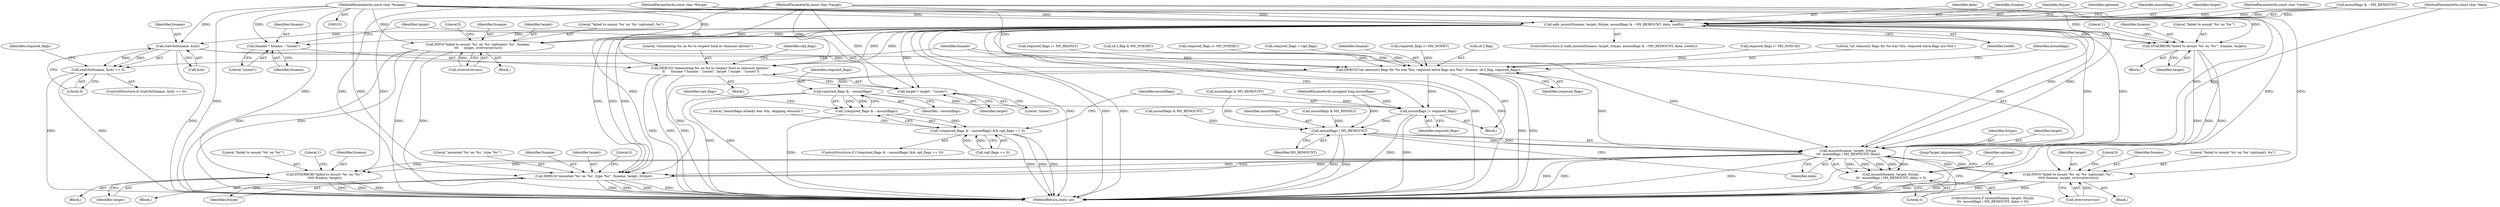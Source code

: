 digraph "0_lxc_592fd47a6245508b79fe6ac819fe6d3b2c1289be_5@pointer" {
"1000102" [label="(MethodParameterIn,const char *fsname)"];
"1000112" [label="(Call,safe_mount(fsname, target, fstype, mountflags & ~MS_REMOUNT, data, rootfs))"];
"1000125" [label="(Call,INFO(\"failed to mount '%s' on '%s' (optional): %s\", fsname,\n \t\t\t     target, strerror(errno)))"];
"1000135" [label="(Call,SYSERROR(\"failed to mount '%s' on '%s'\", fsname, target))"];
"1000151" [label="(Call,DEBUG(\"remounting %s on %s to respect bind or remount options\",\n\t\t      fsname ? fsname : \"(none)\", target ? target : \"(none)\"))"];
"1000153" [label="(Call,fsname ? fsname : \"(none)\")"];
"1000157" [label="(Call,target ? target : \"(none)\")"];
"1000174" [label="(Call,statvfs(fsname, &sb))"];
"1000173" [label="(Call,statvfs(fsname, &sb) == 0)"];
"1000220" [label="(Call,DEBUG(\"(at remount) flags for %s was %lu, required extra flags are %lu\", fsname, sb.f_flag, required_flags))"];
"1000236" [label="(Call,required_flags & ~mountflags)"];
"1000235" [label="(Call,!(required_flags & ~mountflags))"];
"1000234" [label="(Call,!(required_flags & ~mountflags) && rqd_flags == 0)"];
"1000247" [label="(Call,mountflags |= required_flags)"];
"1000256" [label="(Call,mountflags | MS_REMOUNT)"];
"1000252" [label="(Call,mount(fsname, target, fstype,\n\t\t\t  mountflags | MS_REMOUNT, data))"];
"1000251" [label="(Call,mount(fsname, target, fstype,\n\t\t\t  mountflags | MS_REMOUNT, data) < 0)"];
"1000265" [label="(Call,INFO(\"failed to mount '%s' on '%s' (optional): %s\",\n \t\t\t\t\t fsname, target, strerror(errno)))"];
"1000275" [label="(Call,SYSERROR(\"failed to mount '%s' on '%s'\",\n\t\t\t\t\t fsname, target))"];
"1000283" [label="(Call,DEBUG(\"mounted '%s' on '%s', type '%s'\", fsname, target, fstype))"];
"1000281" [label="(Literal,1)"];
"1000175" [label="(Identifier,fsname)"];
"1000244" [label="(Literal,\"mountflags already was %lu, skipping remount\")"];
"1000249" [label="(Identifier,required_flags)"];
"1000272" [label="(Literal,0)"];
"1000282" [label="(JumpTarget,skipremount:)"];
"1000105" [label="(MethodParameterIn,unsigned long mountflags)"];
"1000153" [label="(Call,fsname ? fsname : \"(none)\")"];
"1000103" [label="(MethodParameterIn,const char *target)"];
"1000235" [label="(Call,!(required_flags & ~mountflags))"];
"1000123" [label="(Identifier,optional)"];
"1000155" [label="(Identifier,fsname)"];
"1000251" [label="(Call,mount(fsname, target, fstype,\n\t\t\t  mountflags | MS_REMOUNT, data) < 0)"];
"1000267" [label="(Identifier,fsname)"];
"1000266" [label="(Literal,\"failed to mount '%s' on '%s' (optional): %s\")"];
"1000258" [label="(Identifier,MS_REMOUNT)"];
"1000150" [label="(Block,)"];
"1000257" [label="(Identifier,mountflags)"];
"1000239" [label="(Call,rqd_flags == 0)"];
"1000111" [label="(ControlStructure,if (safe_mount(fsname, target, fstype, mountflags & ~MS_REMOUNT, data, rootfs)))"];
"1000106" [label="(MethodParameterIn,const char *data)"];
"1000112" [label="(Call,safe_mount(fsname, target, fstype, mountflags & ~MS_REMOUNT, data, rootfs))"];
"1000145" [label="(Identifier,mountflags)"];
"1000276" [label="(Literal,\"failed to mount '%s' on '%s'\")"];
"1000104" [label="(MethodParameterIn,const char *fstype)"];
"1000212" [label="(Call,sb.f_flag & MS_NOEXEC)"];
"1000236" [label="(Call,required_flags & ~mountflags)"];
"1000217" [label="(Call,required_flags |= MS_NOEXEC)"];
"1000114" [label="(Identifier,target)"];
"1000277" [label="(Identifier,fsname)"];
"1000166" [label="(Call,mountflags & MS_RDONLY)"];
"1000181" [label="(Call,required_flags = rqd_flags)"];
"1000182" [label="(Identifier,required_flags)"];
"1000226" [label="(Identifier,required_flags)"];
"1000259" [label="(Identifier,data)"];
"1000141" [label="(Literal,1)"];
"1000156" [label="(Literal,\"(none)\")"];
"1000108" [label="(MethodParameterIn,const char *rootfs)"];
"1000163" [label="(Identifier,rqd_flags)"];
"1000265" [label="(Call,INFO(\"failed to mount '%s' on '%s' (optional): %s\",\n \t\t\t\t\t fsname, target, strerror(errno)))"];
"1000135" [label="(Call,SYSERROR(\"failed to mount '%s' on '%s'\", fsname, target))"];
"1000129" [label="(Call,strerror(errno))"];
"1000176" [label="(Call,&sb)"];
"1000284" [label="(Literal,\"mounted '%s' on '%s', type '%s'\")"];
"1000233" [label="(ControlStructure,if (!(required_flags & ~mountflags) && rqd_flags == 0))"];
"1000275" [label="(Call,SYSERROR(\"failed to mount '%s' on '%s'\",\n\t\t\t\t\t fsname, target))"];
"1000240" [label="(Identifier,rqd_flags)"];
"1000222" [label="(Identifier,fsname)"];
"1000260" [label="(Literal,0)"];
"1000229" [label="(Call,mountflags & MS_REMOUNT)"];
"1000252" [label="(Call,mount(fsname, target, fstype,\n\t\t\t  mountflags | MS_REMOUNT, data))"];
"1000274" [label="(Block,)"];
"1000134" [label="(Block,)"];
"1000220" [label="(Call,DEBUG(\"(at remount) flags for %s was %lu, required extra flags are %lu\", fsname, sb.f_flag, required_flags))"];
"1000128" [label="(Identifier,target)"];
"1000152" [label="(Literal,\"remounting %s on %s to respect bind or remount options\")"];
"1000126" [label="(Literal,\"failed to mount '%s' on '%s' (optional): %s\")"];
"1000238" [label="(Identifier,~mountflags)"];
"1000199" [label="(Call,required_flags |= MS_NODEV)"];
"1000263" [label="(Identifier,optional)"];
"1000132" [label="(Literal,0)"];
"1000158" [label="(Identifier,target)"];
"1000116" [label="(Call,mountflags & ~MS_REMOUNT)"];
"1000137" [label="(Identifier,fsname)"];
"1000285" [label="(Identifier,fsname)"];
"1000234" [label="(Call,!(required_flags & ~mountflags) && rqd_flags == 0)"];
"1000269" [label="(Call,strerror(errno))"];
"1000255" [label="(Identifier,fstype)"];
"1000256" [label="(Call,mountflags | MS_REMOUNT)"];
"1000250" [label="(ControlStructure,if (mount(fsname, target, fstype,\n\t\t\t  mountflags | MS_REMOUNT, data) < 0))"];
"1000154" [label="(Identifier,fsname)"];
"1000283" [label="(Call,DEBUG(\"mounted '%s' on '%s', type '%s'\", fsname, target, fstype))"];
"1000119" [label="(Identifier,data)"];
"1000138" [label="(Identifier,target)"];
"1000237" [label="(Identifier,required_flags)"];
"1000268" [label="(Identifier,target)"];
"1000173" [label="(Call,statvfs(fsname, &sb) == 0)"];
"1000253" [label="(Identifier,fsname)"];
"1000223" [label="(Call,sb.f_flag)"];
"1000151" [label="(Call,DEBUG(\"remounting %s on %s to respect bind or remount options\",\n\t\t      fsname ? fsname : \"(none)\", target ? target : \"(none)\"))"];
"1000113" [label="(Identifier,fsname)"];
"1000254" [label="(Identifier,target)"];
"1000287" [label="(Identifier,fstype)"];
"1000102" [label="(MethodParameterIn,const char *fsname)"];
"1000248" [label="(Identifier,mountflags)"];
"1000127" [label="(Identifier,fsname)"];
"1000286" [label="(Identifier,target)"];
"1000289" [label="(Literal,0)"];
"1000109" [label="(Block,)"];
"1000190" [label="(Call,required_flags |= MS_NOSUID)"];
"1000124" [label="(Block,)"];
"1000144" [label="(Call,mountflags & MS_REMOUNT)"];
"1000157" [label="(Call,target ? target : \"(none)\")"];
"1000115" [label="(Identifier,fstype)"];
"1000136" [label="(Literal,\"failed to mount '%s' on '%s'\")"];
"1000160" [label="(Literal,\"(none)\")"];
"1000174" [label="(Call,statvfs(fsname, &sb))"];
"1000290" [label="(MethodReturn,static int)"];
"1000221" [label="(Literal,\"(at remount) flags for %s was %lu, required extra flags are %lu\")"];
"1000230" [label="(Identifier,mountflags)"];
"1000178" [label="(Literal,0)"];
"1000125" [label="(Call,INFO(\"failed to mount '%s' on '%s' (optional): %s\", fsname,\n \t\t\t     target, strerror(errno)))"];
"1000120" [label="(Identifier,rootfs)"];
"1000247" [label="(Call,mountflags |= required_flags)"];
"1000264" [label="(Block,)"];
"1000278" [label="(Identifier,target)"];
"1000159" [label="(Identifier,target)"];
"1000208" [label="(Call,required_flags |= MS_RDONLY)"];
"1000179" [label="(Block,)"];
"1000172" [label="(ControlStructure,if (statvfs(fsname, &sb) == 0))"];
"1000102" -> "1000101"  [label="AST: "];
"1000102" -> "1000290"  [label="DDG: "];
"1000102" -> "1000112"  [label="DDG: "];
"1000102" -> "1000125"  [label="DDG: "];
"1000102" -> "1000135"  [label="DDG: "];
"1000102" -> "1000151"  [label="DDG: "];
"1000102" -> "1000153"  [label="DDG: "];
"1000102" -> "1000174"  [label="DDG: "];
"1000102" -> "1000220"  [label="DDG: "];
"1000102" -> "1000252"  [label="DDG: "];
"1000102" -> "1000265"  [label="DDG: "];
"1000102" -> "1000275"  [label="DDG: "];
"1000102" -> "1000283"  [label="DDG: "];
"1000112" -> "1000111"  [label="AST: "];
"1000112" -> "1000120"  [label="CFG: "];
"1000113" -> "1000112"  [label="AST: "];
"1000114" -> "1000112"  [label="AST: "];
"1000115" -> "1000112"  [label="AST: "];
"1000116" -> "1000112"  [label="AST: "];
"1000119" -> "1000112"  [label="AST: "];
"1000120" -> "1000112"  [label="AST: "];
"1000123" -> "1000112"  [label="CFG: "];
"1000145" -> "1000112"  [label="CFG: "];
"1000112" -> "1000290"  [label="DDG: "];
"1000112" -> "1000290"  [label="DDG: "];
"1000112" -> "1000290"  [label="DDG: "];
"1000112" -> "1000290"  [label="DDG: "];
"1000112" -> "1000290"  [label="DDG: "];
"1000103" -> "1000112"  [label="DDG: "];
"1000104" -> "1000112"  [label="DDG: "];
"1000116" -> "1000112"  [label="DDG: "];
"1000116" -> "1000112"  [label="DDG: "];
"1000106" -> "1000112"  [label="DDG: "];
"1000108" -> "1000112"  [label="DDG: "];
"1000112" -> "1000125"  [label="DDG: "];
"1000112" -> "1000125"  [label="DDG: "];
"1000112" -> "1000135"  [label="DDG: "];
"1000112" -> "1000135"  [label="DDG: "];
"1000112" -> "1000151"  [label="DDG: "];
"1000112" -> "1000151"  [label="DDG: "];
"1000112" -> "1000153"  [label="DDG: "];
"1000112" -> "1000157"  [label="DDG: "];
"1000112" -> "1000174"  [label="DDG: "];
"1000112" -> "1000252"  [label="DDG: "];
"1000112" -> "1000252"  [label="DDG: "];
"1000112" -> "1000252"  [label="DDG: "];
"1000112" -> "1000283"  [label="DDG: "];
"1000112" -> "1000283"  [label="DDG: "];
"1000112" -> "1000283"  [label="DDG: "];
"1000125" -> "1000124"  [label="AST: "];
"1000125" -> "1000129"  [label="CFG: "];
"1000126" -> "1000125"  [label="AST: "];
"1000127" -> "1000125"  [label="AST: "];
"1000128" -> "1000125"  [label="AST: "];
"1000129" -> "1000125"  [label="AST: "];
"1000132" -> "1000125"  [label="CFG: "];
"1000125" -> "1000290"  [label="DDG: "];
"1000125" -> "1000290"  [label="DDG: "];
"1000125" -> "1000290"  [label="DDG: "];
"1000125" -> "1000290"  [label="DDG: "];
"1000103" -> "1000125"  [label="DDG: "];
"1000129" -> "1000125"  [label="DDG: "];
"1000135" -> "1000134"  [label="AST: "];
"1000135" -> "1000138"  [label="CFG: "];
"1000136" -> "1000135"  [label="AST: "];
"1000137" -> "1000135"  [label="AST: "];
"1000138" -> "1000135"  [label="AST: "];
"1000141" -> "1000135"  [label="CFG: "];
"1000135" -> "1000290"  [label="DDG: "];
"1000135" -> "1000290"  [label="DDG: "];
"1000135" -> "1000290"  [label="DDG: "];
"1000103" -> "1000135"  [label="DDG: "];
"1000151" -> "1000150"  [label="AST: "];
"1000151" -> "1000157"  [label="CFG: "];
"1000152" -> "1000151"  [label="AST: "];
"1000153" -> "1000151"  [label="AST: "];
"1000157" -> "1000151"  [label="AST: "];
"1000163" -> "1000151"  [label="CFG: "];
"1000151" -> "1000290"  [label="DDG: "];
"1000151" -> "1000290"  [label="DDG: "];
"1000151" -> "1000290"  [label="DDG: "];
"1000103" -> "1000151"  [label="DDG: "];
"1000153" -> "1000155"  [label="CFG: "];
"1000153" -> "1000156"  [label="CFG: "];
"1000154" -> "1000153"  [label="AST: "];
"1000155" -> "1000153"  [label="AST: "];
"1000156" -> "1000153"  [label="AST: "];
"1000158" -> "1000153"  [label="CFG: "];
"1000157" -> "1000159"  [label="CFG: "];
"1000157" -> "1000160"  [label="CFG: "];
"1000158" -> "1000157"  [label="AST: "];
"1000159" -> "1000157"  [label="AST: "];
"1000160" -> "1000157"  [label="AST: "];
"1000103" -> "1000157"  [label="DDG: "];
"1000174" -> "1000173"  [label="AST: "];
"1000174" -> "1000176"  [label="CFG: "];
"1000175" -> "1000174"  [label="AST: "];
"1000176" -> "1000174"  [label="AST: "];
"1000178" -> "1000174"  [label="CFG: "];
"1000174" -> "1000290"  [label="DDG: "];
"1000174" -> "1000173"  [label="DDG: "];
"1000174" -> "1000173"  [label="DDG: "];
"1000174" -> "1000220"  [label="DDG: "];
"1000174" -> "1000252"  [label="DDG: "];
"1000173" -> "1000172"  [label="AST: "];
"1000173" -> "1000178"  [label="CFG: "];
"1000178" -> "1000173"  [label="AST: "];
"1000182" -> "1000173"  [label="CFG: "];
"1000253" -> "1000173"  [label="CFG: "];
"1000173" -> "1000290"  [label="DDG: "];
"1000173" -> "1000290"  [label="DDG: "];
"1000220" -> "1000179"  [label="AST: "];
"1000220" -> "1000226"  [label="CFG: "];
"1000221" -> "1000220"  [label="AST: "];
"1000222" -> "1000220"  [label="AST: "];
"1000223" -> "1000220"  [label="AST: "];
"1000226" -> "1000220"  [label="AST: "];
"1000230" -> "1000220"  [label="CFG: "];
"1000220" -> "1000290"  [label="DDG: "];
"1000220" -> "1000290"  [label="DDG: "];
"1000212" -> "1000220"  [label="DDG: "];
"1000181" -> "1000220"  [label="DDG: "];
"1000208" -> "1000220"  [label="DDG: "];
"1000199" -> "1000220"  [label="DDG: "];
"1000190" -> "1000220"  [label="DDG: "];
"1000217" -> "1000220"  [label="DDG: "];
"1000220" -> "1000236"  [label="DDG: "];
"1000220" -> "1000247"  [label="DDG: "];
"1000220" -> "1000252"  [label="DDG: "];
"1000220" -> "1000283"  [label="DDG: "];
"1000236" -> "1000235"  [label="AST: "];
"1000236" -> "1000238"  [label="CFG: "];
"1000237" -> "1000236"  [label="AST: "];
"1000238" -> "1000236"  [label="AST: "];
"1000235" -> "1000236"  [label="CFG: "];
"1000236" -> "1000290"  [label="DDG: "];
"1000236" -> "1000290"  [label="DDG: "];
"1000236" -> "1000235"  [label="DDG: "];
"1000236" -> "1000235"  [label="DDG: "];
"1000236" -> "1000247"  [label="DDG: "];
"1000235" -> "1000234"  [label="AST: "];
"1000240" -> "1000235"  [label="CFG: "];
"1000234" -> "1000235"  [label="CFG: "];
"1000235" -> "1000290"  [label="DDG: "];
"1000235" -> "1000234"  [label="DDG: "];
"1000234" -> "1000233"  [label="AST: "];
"1000234" -> "1000239"  [label="CFG: "];
"1000239" -> "1000234"  [label="AST: "];
"1000244" -> "1000234"  [label="CFG: "];
"1000248" -> "1000234"  [label="CFG: "];
"1000234" -> "1000290"  [label="DDG: "];
"1000234" -> "1000290"  [label="DDG: "];
"1000234" -> "1000290"  [label="DDG: "];
"1000239" -> "1000234"  [label="DDG: "];
"1000239" -> "1000234"  [label="DDG: "];
"1000247" -> "1000179"  [label="AST: "];
"1000247" -> "1000249"  [label="CFG: "];
"1000248" -> "1000247"  [label="AST: "];
"1000249" -> "1000247"  [label="AST: "];
"1000253" -> "1000247"  [label="CFG: "];
"1000247" -> "1000290"  [label="DDG: "];
"1000247" -> "1000290"  [label="DDG: "];
"1000229" -> "1000247"  [label="DDG: "];
"1000105" -> "1000247"  [label="DDG: "];
"1000247" -> "1000256"  [label="DDG: "];
"1000256" -> "1000252"  [label="AST: "];
"1000256" -> "1000258"  [label="CFG: "];
"1000257" -> "1000256"  [label="AST: "];
"1000258" -> "1000256"  [label="AST: "];
"1000259" -> "1000256"  [label="CFG: "];
"1000256" -> "1000290"  [label="DDG: "];
"1000256" -> "1000290"  [label="DDG: "];
"1000256" -> "1000252"  [label="DDG: "];
"1000256" -> "1000252"  [label="DDG: "];
"1000166" -> "1000256"  [label="DDG: "];
"1000105" -> "1000256"  [label="DDG: "];
"1000229" -> "1000256"  [label="DDG: "];
"1000144" -> "1000256"  [label="DDG: "];
"1000252" -> "1000251"  [label="AST: "];
"1000252" -> "1000259"  [label="CFG: "];
"1000253" -> "1000252"  [label="AST: "];
"1000254" -> "1000252"  [label="AST: "];
"1000255" -> "1000252"  [label="AST: "];
"1000259" -> "1000252"  [label="AST: "];
"1000260" -> "1000252"  [label="CFG: "];
"1000252" -> "1000290"  [label="DDG: "];
"1000252" -> "1000290"  [label="DDG: "];
"1000252" -> "1000290"  [label="DDG: "];
"1000252" -> "1000251"  [label="DDG: "];
"1000252" -> "1000251"  [label="DDG: "];
"1000252" -> "1000251"  [label="DDG: "];
"1000252" -> "1000251"  [label="DDG: "];
"1000252" -> "1000251"  [label="DDG: "];
"1000103" -> "1000252"  [label="DDG: "];
"1000104" -> "1000252"  [label="DDG: "];
"1000106" -> "1000252"  [label="DDG: "];
"1000252" -> "1000265"  [label="DDG: "];
"1000252" -> "1000265"  [label="DDG: "];
"1000252" -> "1000275"  [label="DDG: "];
"1000252" -> "1000275"  [label="DDG: "];
"1000252" -> "1000283"  [label="DDG: "];
"1000252" -> "1000283"  [label="DDG: "];
"1000252" -> "1000283"  [label="DDG: "];
"1000251" -> "1000250"  [label="AST: "];
"1000251" -> "1000260"  [label="CFG: "];
"1000260" -> "1000251"  [label="AST: "];
"1000263" -> "1000251"  [label="CFG: "];
"1000282" -> "1000251"  [label="CFG: "];
"1000251" -> "1000290"  [label="DDG: "];
"1000251" -> "1000290"  [label="DDG: "];
"1000265" -> "1000264"  [label="AST: "];
"1000265" -> "1000269"  [label="CFG: "];
"1000266" -> "1000265"  [label="AST: "];
"1000267" -> "1000265"  [label="AST: "];
"1000268" -> "1000265"  [label="AST: "];
"1000269" -> "1000265"  [label="AST: "];
"1000272" -> "1000265"  [label="CFG: "];
"1000265" -> "1000290"  [label="DDG: "];
"1000265" -> "1000290"  [label="DDG: "];
"1000265" -> "1000290"  [label="DDG: "];
"1000265" -> "1000290"  [label="DDG: "];
"1000103" -> "1000265"  [label="DDG: "];
"1000269" -> "1000265"  [label="DDG: "];
"1000275" -> "1000274"  [label="AST: "];
"1000275" -> "1000278"  [label="CFG: "];
"1000276" -> "1000275"  [label="AST: "];
"1000277" -> "1000275"  [label="AST: "];
"1000278" -> "1000275"  [label="AST: "];
"1000281" -> "1000275"  [label="CFG: "];
"1000275" -> "1000290"  [label="DDG: "];
"1000275" -> "1000290"  [label="DDG: "];
"1000275" -> "1000290"  [label="DDG: "];
"1000103" -> "1000275"  [label="DDG: "];
"1000283" -> "1000109"  [label="AST: "];
"1000283" -> "1000287"  [label="CFG: "];
"1000284" -> "1000283"  [label="AST: "];
"1000285" -> "1000283"  [label="AST: "];
"1000286" -> "1000283"  [label="AST: "];
"1000287" -> "1000283"  [label="AST: "];
"1000289" -> "1000283"  [label="CFG: "];
"1000283" -> "1000290"  [label="DDG: "];
"1000283" -> "1000290"  [label="DDG: "];
"1000283" -> "1000290"  [label="DDG: "];
"1000283" -> "1000290"  [label="DDG: "];
"1000103" -> "1000283"  [label="DDG: "];
"1000104" -> "1000283"  [label="DDG: "];
}
